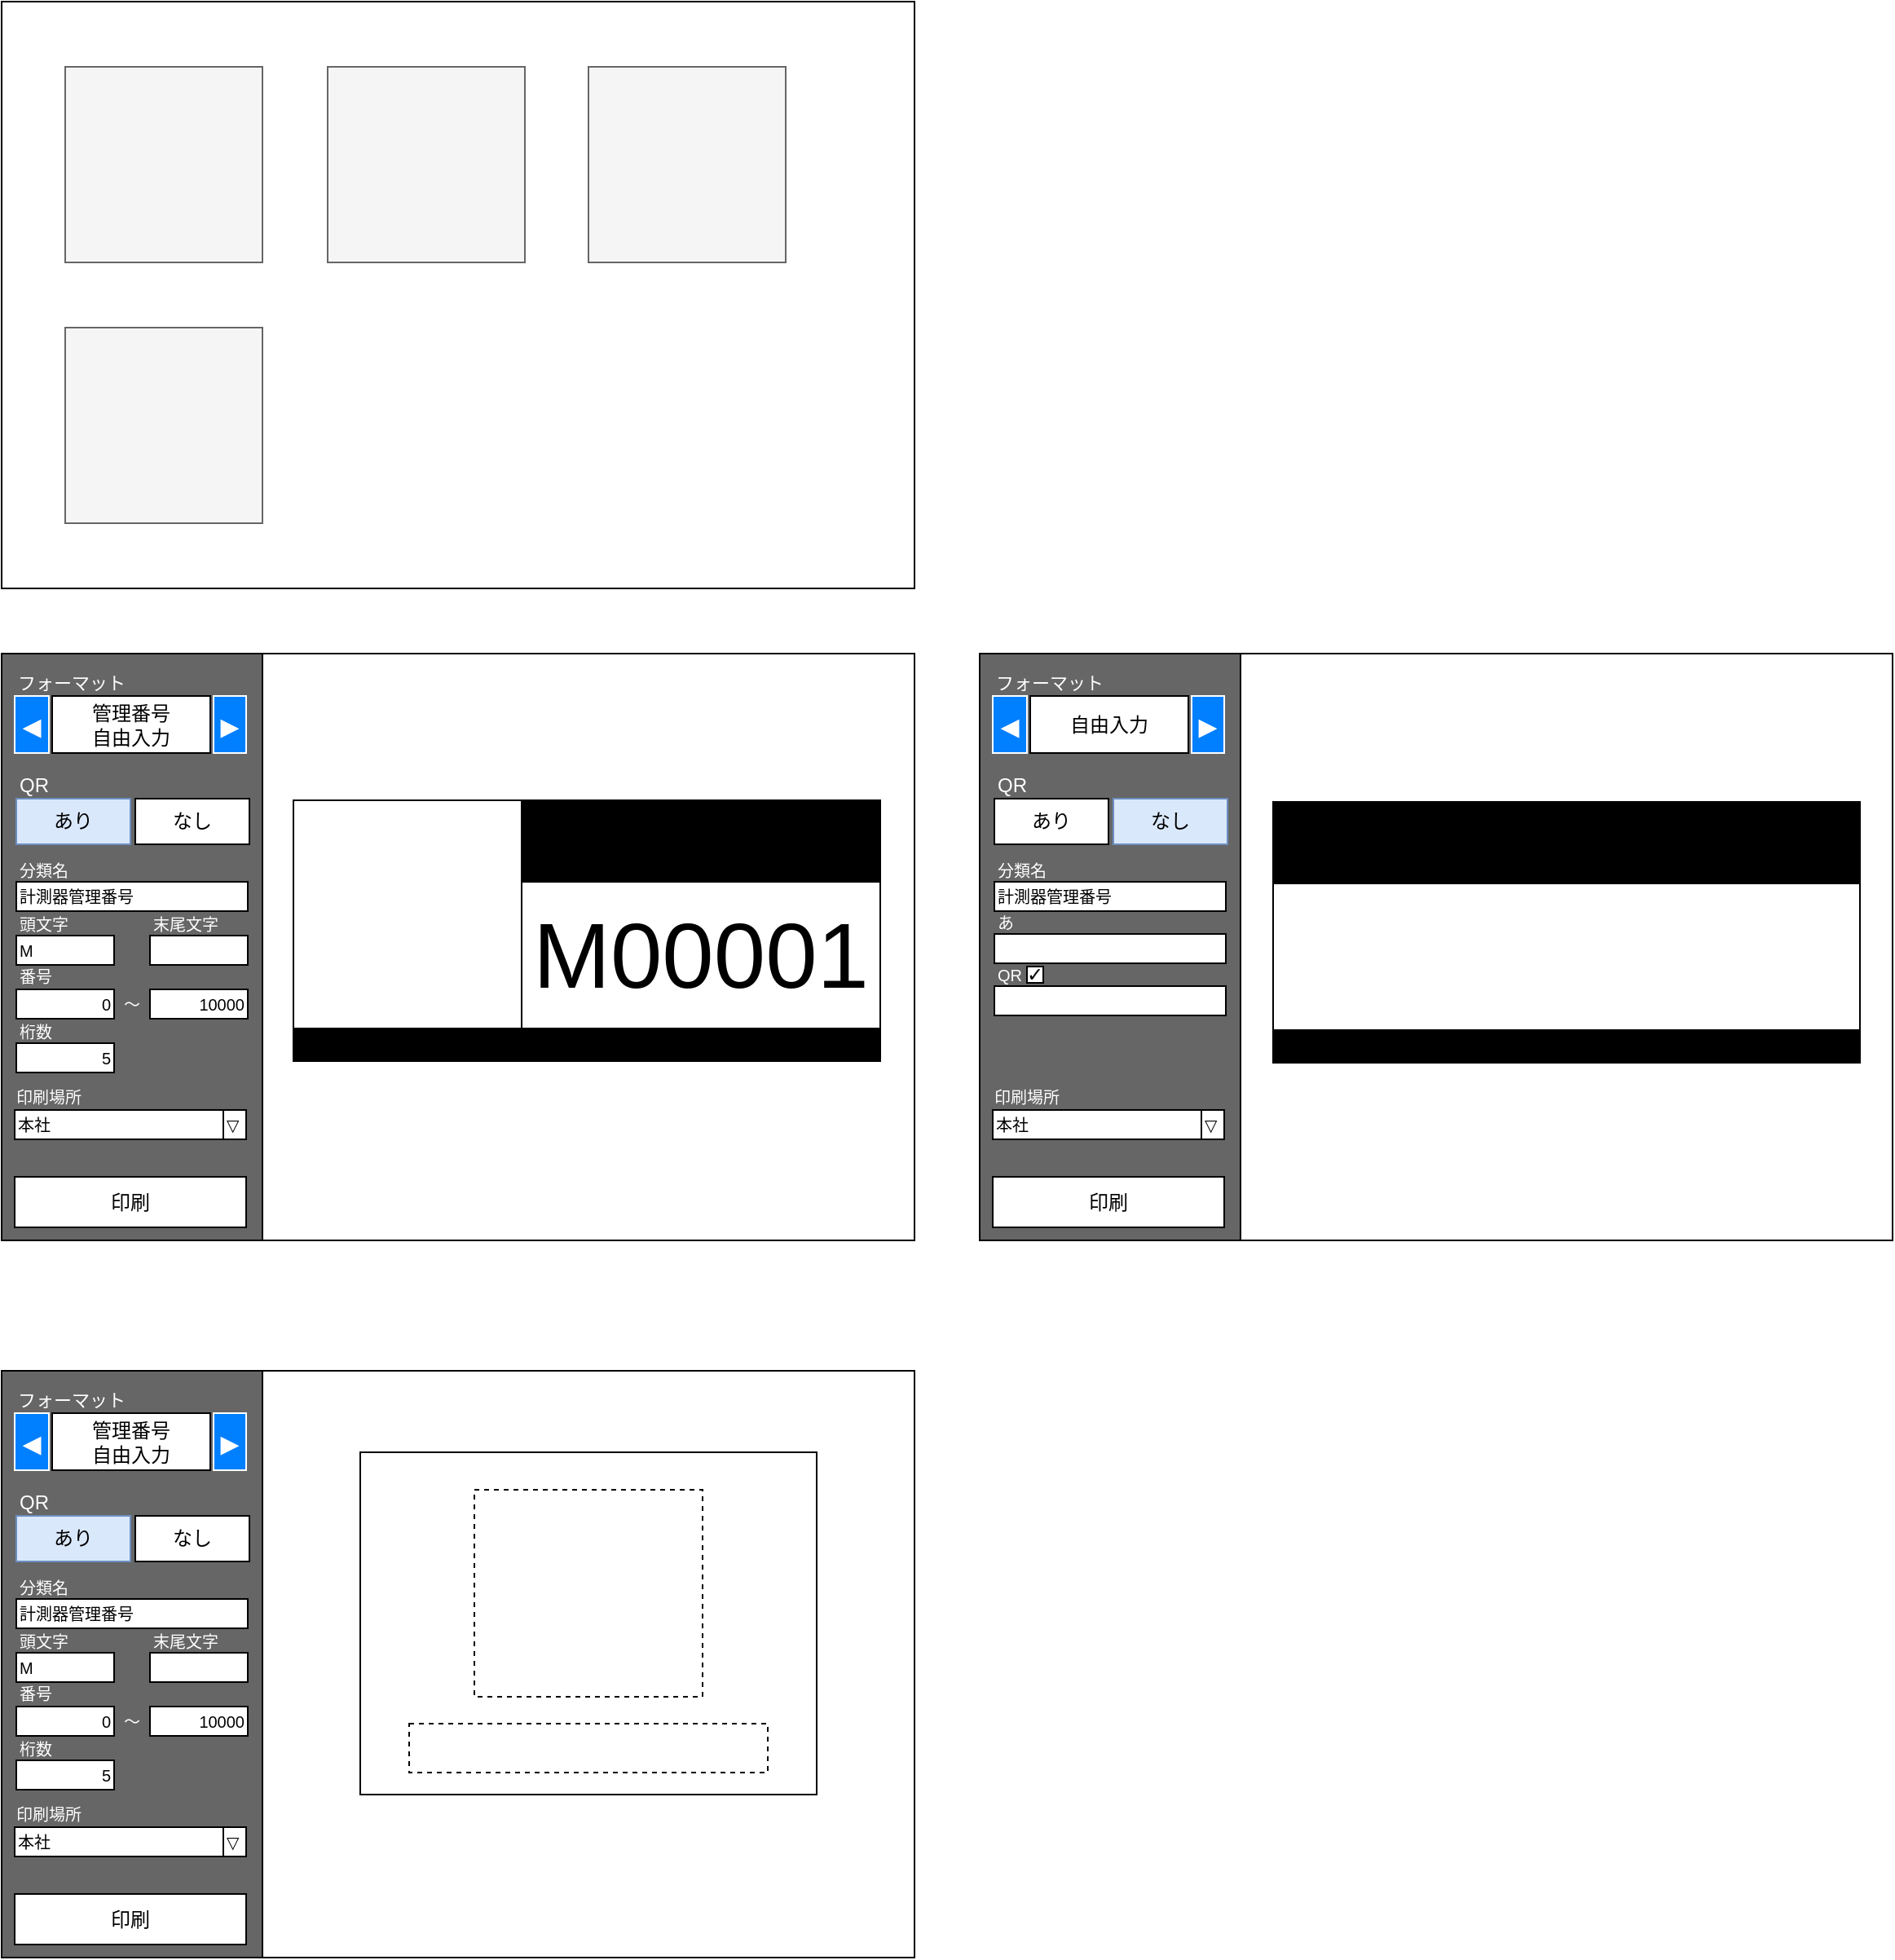 <mxfile version="21.6.8" type="device">
  <diagram name="ページ1" id="Zjsa1qXH8wF4h1OclV0w">
    <mxGraphModel dx="878" dy="2382" grid="1" gridSize="10" guides="1" tooltips="1" connect="1" arrows="1" fold="1" page="1" pageScale="1" pageWidth="1169" pageHeight="1654" math="0" shadow="0">
      <root>
        <mxCell id="0" />
        <mxCell id="1" parent="0" />
        <mxCell id="ZCIPg29t1kJNbqst2Q6c-1" value="" style="rounded=0;whiteSpace=wrap;html=1;container=1;" vertex="1" parent="1">
          <mxGeometry x="40" y="40" width="560" height="360" as="geometry" />
        </mxCell>
        <mxCell id="ZCIPg29t1kJNbqst2Q6c-3" value="" style="rounded=0;whiteSpace=wrap;html=1;container=1;fillColor=#666666;" vertex="1" parent="ZCIPg29t1kJNbqst2Q6c-1">
          <mxGeometry width="160" height="360" as="geometry" />
        </mxCell>
        <mxCell id="ZCIPg29t1kJNbqst2Q6c-4" value="管理番号&lt;br&gt;自由入力" style="rounded=0;whiteSpace=wrap;html=1;" vertex="1" parent="ZCIPg29t1kJNbqst2Q6c-3">
          <mxGeometry x="31" y="26" width="97" height="35" as="geometry" />
        </mxCell>
        <mxCell id="ZCIPg29t1kJNbqst2Q6c-5" value="◀" style="rounded=0;whiteSpace=wrap;html=1;fillColor=#007FFF;strokeColor=#FFFFFF;fontColor=#FFFFFF;fontSize=15;" vertex="1" parent="ZCIPg29t1kJNbqst2Q6c-3">
          <mxGeometry x="8" y="26" width="21" height="35" as="geometry" />
        </mxCell>
        <mxCell id="ZCIPg29t1kJNbqst2Q6c-6" value="▶" style="rounded=0;whiteSpace=wrap;html=1;fillColor=#007FFF;strokeColor=#FFFFFF;fontColor=#FFFFFF;fontSize=15;" vertex="1" parent="ZCIPg29t1kJNbqst2Q6c-3">
          <mxGeometry x="130" y="26" width="20" height="35" as="geometry" />
        </mxCell>
        <mxCell id="ZCIPg29t1kJNbqst2Q6c-12" value="印刷" style="rounded=0;whiteSpace=wrap;html=1;" vertex="1" parent="ZCIPg29t1kJNbqst2Q6c-3">
          <mxGeometry x="8" y="321" width="142" height="31" as="geometry" />
        </mxCell>
        <mxCell id="ZCIPg29t1kJNbqst2Q6c-13" value="印刷場所" style="text;html=1;strokeColor=none;fillColor=none;align=left;verticalAlign=middle;whiteSpace=wrap;rounded=0;fontColor=#FFFFFF;fontSize=10;" vertex="1" parent="ZCIPg29t1kJNbqst2Q6c-3">
          <mxGeometry x="7" y="264" width="72" height="16" as="geometry" />
        </mxCell>
        <mxCell id="ZCIPg29t1kJNbqst2Q6c-14" value="本社" style="rounded=0;whiteSpace=wrap;html=1;fontSize=10;align=left;" vertex="1" parent="ZCIPg29t1kJNbqst2Q6c-3">
          <mxGeometry x="8" y="280" width="142" height="18" as="geometry" />
        </mxCell>
        <mxCell id="ZCIPg29t1kJNbqst2Q6c-15" value="▽" style="rounded=0;whiteSpace=wrap;html=1;fontSize=10;align=left;" vertex="1" parent="ZCIPg29t1kJNbqst2Q6c-3">
          <mxGeometry x="136" y="280" width="14" height="18" as="geometry" />
        </mxCell>
        <mxCell id="ZCIPg29t1kJNbqst2Q6c-37" value="フォーマット" style="text;html=1;strokeColor=none;fillColor=none;align=left;verticalAlign=middle;whiteSpace=wrap;rounded=0;fontColor=#FFFFFF;fontSize=11;" vertex="1" parent="ZCIPg29t1kJNbqst2Q6c-3">
          <mxGeometry x="8" y="10" width="92" height="16" as="geometry" />
        </mxCell>
        <mxCell id="ZCIPg29t1kJNbqst2Q6c-11" value="" style="rounded=0;whiteSpace=wrap;html=1;fillColor=#666666;strokeColor=none;container=0;recursiveResize=0;" vertex="1" parent="ZCIPg29t1kJNbqst2Q6c-3">
          <mxGeometry x="9" y="126" width="142" height="138" as="geometry" />
        </mxCell>
        <mxCell id="ZCIPg29t1kJNbqst2Q6c-30" value="分類名" style="text;html=1;strokeColor=none;fillColor=none;align=left;verticalAlign=middle;whiteSpace=wrap;rounded=0;fontColor=#FFFFFF;fontSize=10;" vertex="1" parent="ZCIPg29t1kJNbqst2Q6c-11">
          <mxGeometry width="40" height="14" as="geometry" />
        </mxCell>
        <mxCell id="ZCIPg29t1kJNbqst2Q6c-31" value="計測器管理番号" style="rounded=0;whiteSpace=wrap;html=1;fontSize=10;align=left;" vertex="1" parent="ZCIPg29t1kJNbqst2Q6c-11">
          <mxGeometry y="14" width="142" height="18" as="geometry" />
        </mxCell>
        <mxCell id="ZCIPg29t1kJNbqst2Q6c-33" value="頭文字" style="text;html=1;strokeColor=none;fillColor=none;align=left;verticalAlign=middle;whiteSpace=wrap;rounded=0;fontColor=#FFFFFF;fontSize=10;" vertex="1" parent="ZCIPg29t1kJNbqst2Q6c-11">
          <mxGeometry y="32" width="40" height="15" as="geometry" />
        </mxCell>
        <mxCell id="ZCIPg29t1kJNbqst2Q6c-34" value="M" style="rounded=0;whiteSpace=wrap;html=1;fontSize=10;align=left;" vertex="1" parent="ZCIPg29t1kJNbqst2Q6c-11">
          <mxGeometry y="47" width="60" height="18" as="geometry" />
        </mxCell>
        <mxCell id="ZCIPg29t1kJNbqst2Q6c-39" value="末尾文字" style="text;html=1;strokeColor=none;fillColor=none;align=left;verticalAlign=middle;whiteSpace=wrap;rounded=0;fontColor=#FFFFFF;fontSize=10;" vertex="1" parent="ZCIPg29t1kJNbqst2Q6c-11">
          <mxGeometry x="82" y="32" width="58" height="15" as="geometry" />
        </mxCell>
        <mxCell id="ZCIPg29t1kJNbqst2Q6c-40" value="" style="rounded=0;whiteSpace=wrap;html=1;fontSize=10;align=left;" vertex="1" parent="ZCIPg29t1kJNbqst2Q6c-11">
          <mxGeometry x="82" y="47" width="60" height="18" as="geometry" />
        </mxCell>
        <mxCell id="ZCIPg29t1kJNbqst2Q6c-41" value="0" style="rounded=0;whiteSpace=wrap;html=1;fontSize=10;align=right;" vertex="1" parent="ZCIPg29t1kJNbqst2Q6c-11">
          <mxGeometry y="80" width="60" height="18" as="geometry" />
        </mxCell>
        <mxCell id="ZCIPg29t1kJNbqst2Q6c-42" value="番号" style="text;html=1;strokeColor=none;fillColor=none;align=left;verticalAlign=middle;whiteSpace=wrap;rounded=0;fontColor=#FFFFFF;fontSize=10;" vertex="1" parent="ZCIPg29t1kJNbqst2Q6c-11">
          <mxGeometry y="65" width="30" height="14" as="geometry" />
        </mxCell>
        <mxCell id="ZCIPg29t1kJNbqst2Q6c-43" value="10000" style="rounded=0;whiteSpace=wrap;html=1;fontSize=10;align=right;" vertex="1" parent="ZCIPg29t1kJNbqst2Q6c-11">
          <mxGeometry x="82" y="80" width="60" height="18" as="geometry" />
        </mxCell>
        <mxCell id="ZCIPg29t1kJNbqst2Q6c-45" value="～" style="text;html=1;strokeColor=none;fillColor=none;align=center;verticalAlign=middle;whiteSpace=wrap;rounded=0;fontColor=#FFFFFF;fontSize=10;" vertex="1" parent="ZCIPg29t1kJNbqst2Q6c-11">
          <mxGeometry x="60" y="81" width="22" height="16" as="geometry" />
        </mxCell>
        <mxCell id="ZCIPg29t1kJNbqst2Q6c-46" value="桁数" style="text;html=1;strokeColor=none;fillColor=none;align=left;verticalAlign=middle;whiteSpace=wrap;rounded=0;fontColor=#FFFFFF;fontSize=10;" vertex="1" parent="ZCIPg29t1kJNbqst2Q6c-11">
          <mxGeometry y="98" width="30" height="15" as="geometry" />
        </mxCell>
        <mxCell id="ZCIPg29t1kJNbqst2Q6c-47" value="5" style="rounded=0;whiteSpace=wrap;html=1;fontSize=10;align=right;" vertex="1" parent="ZCIPg29t1kJNbqst2Q6c-11">
          <mxGeometry y="113" width="60" height="18" as="geometry" />
        </mxCell>
        <mxCell id="ZCIPg29t1kJNbqst2Q6c-8" value="あり" style="rounded=0;whiteSpace=wrap;html=1;fillColor=#dae8fc;strokeColor=#6c8ebf;" vertex="1" parent="ZCIPg29t1kJNbqst2Q6c-3">
          <mxGeometry x="9" y="89" width="70" height="28" as="geometry" />
        </mxCell>
        <mxCell id="ZCIPg29t1kJNbqst2Q6c-9" value="なし" style="rounded=0;whiteSpace=wrap;html=1;" vertex="1" parent="ZCIPg29t1kJNbqst2Q6c-3">
          <mxGeometry x="82" y="89" width="70" height="28" as="geometry" />
        </mxCell>
        <mxCell id="ZCIPg29t1kJNbqst2Q6c-7" value="QR" style="text;html=1;strokeColor=none;fillColor=none;align=left;verticalAlign=middle;whiteSpace=wrap;rounded=0;fontColor=#FFFFFF;" vertex="1" parent="ZCIPg29t1kJNbqst2Q6c-3">
          <mxGeometry x="9" y="73" width="30" height="16" as="geometry" />
        </mxCell>
        <mxCell id="ZCIPg29t1kJNbqst2Q6c-36" value="" style="rounded=0;whiteSpace=wrap;html=1;container=1;" vertex="1" parent="ZCIPg29t1kJNbqst2Q6c-1">
          <mxGeometry x="179" y="90" width="360" height="160" as="geometry" />
        </mxCell>
        <mxCell id="ZCIPg29t1kJNbqst2Q6c-84" value="" style="rounded=0;whiteSpace=wrap;html=1;container=0;fillColor=#000000;" vertex="1" parent="ZCIPg29t1kJNbqst2Q6c-36">
          <mxGeometry x="140" y="0.994" width="220" height="48.697" as="geometry" />
        </mxCell>
        <mxCell id="ZCIPg29t1kJNbqst2Q6c-85" value="" style="rounded=0;whiteSpace=wrap;html=1;container=0;strokeColor=#000000;fillColor=#000000;" vertex="1" parent="ZCIPg29t1kJNbqst2Q6c-36">
          <mxGeometry y="140" width="360" height="20" as="geometry" />
        </mxCell>
        <mxCell id="ZCIPg29t1kJNbqst2Q6c-86" value="M00001" style="rounded=0;whiteSpace=wrap;html=1;container=0;fontSize=57;" vertex="1" parent="ZCIPg29t1kJNbqst2Q6c-36">
          <mxGeometry x="140" y="50" width="220" height="90" as="geometry" />
        </mxCell>
        <mxCell id="ZCIPg29t1kJNbqst2Q6c-58" value="" style="rounded=0;whiteSpace=wrap;html=1;container=1;" vertex="1" parent="1">
          <mxGeometry x="640" y="40" width="560" height="360" as="geometry" />
        </mxCell>
        <mxCell id="ZCIPg29t1kJNbqst2Q6c-59" value="" style="rounded=0;whiteSpace=wrap;html=1;container=1;fillColor=#666666;" vertex="1" parent="ZCIPg29t1kJNbqst2Q6c-58">
          <mxGeometry width="160" height="360" as="geometry" />
        </mxCell>
        <mxCell id="ZCIPg29t1kJNbqst2Q6c-60" value="自由入力" style="rounded=0;whiteSpace=wrap;html=1;" vertex="1" parent="ZCIPg29t1kJNbqst2Q6c-59">
          <mxGeometry x="31" y="26" width="97" height="35" as="geometry" />
        </mxCell>
        <mxCell id="ZCIPg29t1kJNbqst2Q6c-61" value="◀" style="rounded=0;whiteSpace=wrap;html=1;fillColor=#007FFF;strokeColor=#FFFFFF;fontColor=#FFFFFF;fontSize=15;" vertex="1" parent="ZCIPg29t1kJNbqst2Q6c-59">
          <mxGeometry x="8" y="26" width="21" height="35" as="geometry" />
        </mxCell>
        <mxCell id="ZCIPg29t1kJNbqst2Q6c-62" value="▶" style="rounded=0;whiteSpace=wrap;html=1;fillColor=#007FFF;strokeColor=#FFFFFF;fontColor=#FFFFFF;fontSize=15;" vertex="1" parent="ZCIPg29t1kJNbqst2Q6c-59">
          <mxGeometry x="130" y="26" width="20" height="35" as="geometry" />
        </mxCell>
        <mxCell id="ZCIPg29t1kJNbqst2Q6c-63" value="印刷" style="rounded=0;whiteSpace=wrap;html=1;" vertex="1" parent="ZCIPg29t1kJNbqst2Q6c-59">
          <mxGeometry x="8" y="321" width="142" height="31" as="geometry" />
        </mxCell>
        <mxCell id="ZCIPg29t1kJNbqst2Q6c-64" value="印刷場所" style="text;html=1;strokeColor=none;fillColor=none;align=left;verticalAlign=middle;whiteSpace=wrap;rounded=0;fontColor=#FFFFFF;fontSize=10;" vertex="1" parent="ZCIPg29t1kJNbqst2Q6c-59">
          <mxGeometry x="7" y="264" width="72" height="16" as="geometry" />
        </mxCell>
        <mxCell id="ZCIPg29t1kJNbqst2Q6c-65" value="本社" style="rounded=0;whiteSpace=wrap;html=1;fontSize=10;align=left;" vertex="1" parent="ZCIPg29t1kJNbqst2Q6c-59">
          <mxGeometry x="8" y="280" width="142" height="18" as="geometry" />
        </mxCell>
        <mxCell id="ZCIPg29t1kJNbqst2Q6c-66" value="▽" style="rounded=0;whiteSpace=wrap;html=1;fontSize=10;align=left;" vertex="1" parent="ZCIPg29t1kJNbqst2Q6c-59">
          <mxGeometry x="136" y="280" width="14" height="18" as="geometry" />
        </mxCell>
        <mxCell id="ZCIPg29t1kJNbqst2Q6c-67" value="フォーマット" style="text;html=1;strokeColor=none;fillColor=none;align=left;verticalAlign=middle;whiteSpace=wrap;rounded=0;fontColor=#FFFFFF;fontSize=11;" vertex="1" parent="ZCIPg29t1kJNbqst2Q6c-59">
          <mxGeometry x="8" y="10" width="92" height="16" as="geometry" />
        </mxCell>
        <mxCell id="ZCIPg29t1kJNbqst2Q6c-68" value="" style="rounded=0;whiteSpace=wrap;html=1;fillColor=#666666;strokeColor=none;container=0;recursiveResize=0;" vertex="1" parent="ZCIPg29t1kJNbqst2Q6c-59">
          <mxGeometry x="9" y="126" width="142" height="138" as="geometry" />
        </mxCell>
        <mxCell id="ZCIPg29t1kJNbqst2Q6c-69" value="分類名" style="text;html=1;strokeColor=none;fillColor=none;align=left;verticalAlign=middle;whiteSpace=wrap;rounded=0;fontColor=#FFFFFF;fontSize=10;" vertex="1" parent="ZCIPg29t1kJNbqst2Q6c-68">
          <mxGeometry width="40" height="14" as="geometry" />
        </mxCell>
        <mxCell id="ZCIPg29t1kJNbqst2Q6c-70" value="計測器管理番号" style="rounded=0;whiteSpace=wrap;html=1;fontSize=10;align=left;" vertex="1" parent="ZCIPg29t1kJNbqst2Q6c-68">
          <mxGeometry y="14" width="142" height="18" as="geometry" />
        </mxCell>
        <mxCell id="ZCIPg29t1kJNbqst2Q6c-93" value="あ" style="text;html=1;strokeColor=none;fillColor=none;align=left;verticalAlign=middle;whiteSpace=wrap;rounded=0;fontColor=#FFFFFF;fontSize=10;" vertex="1" parent="ZCIPg29t1kJNbqst2Q6c-68">
          <mxGeometry y="32" width="40" height="14" as="geometry" />
        </mxCell>
        <mxCell id="ZCIPg29t1kJNbqst2Q6c-94" value="" style="rounded=0;whiteSpace=wrap;html=1;fontSize=10;align=left;" vertex="1" parent="ZCIPg29t1kJNbqst2Q6c-68">
          <mxGeometry y="46" width="142" height="18" as="geometry" />
        </mxCell>
        <mxCell id="ZCIPg29t1kJNbqst2Q6c-95" value="✓" style="rounded=0;whiteSpace=wrap;html=1;" vertex="1" parent="ZCIPg29t1kJNbqst2Q6c-68">
          <mxGeometry x="20" y="66" width="10" height="10" as="geometry" />
        </mxCell>
        <mxCell id="ZCIPg29t1kJNbqst2Q6c-96" value="QR" style="text;html=1;strokeColor=none;fillColor=none;align=left;verticalAlign=middle;whiteSpace=wrap;rounded=0;fontColor=#FFFFFF;fontSize=10;" vertex="1" parent="ZCIPg29t1kJNbqst2Q6c-68">
          <mxGeometry y="64" width="20" height="14" as="geometry" />
        </mxCell>
        <mxCell id="ZCIPg29t1kJNbqst2Q6c-97" value="" style="rounded=0;whiteSpace=wrap;html=1;fontSize=10;align=left;" vertex="1" parent="ZCIPg29t1kJNbqst2Q6c-68">
          <mxGeometry y="78" width="142" height="18" as="geometry" />
        </mxCell>
        <mxCell id="ZCIPg29t1kJNbqst2Q6c-81" value="あり" style="rounded=0;whiteSpace=wrap;html=1;" vertex="1" parent="ZCIPg29t1kJNbqst2Q6c-59">
          <mxGeometry x="9" y="89" width="70" height="28" as="geometry" />
        </mxCell>
        <mxCell id="ZCIPg29t1kJNbqst2Q6c-82" value="なし" style="rounded=0;whiteSpace=wrap;html=1;fillColor=#dae8fc;strokeColor=#6c8ebf;" vertex="1" parent="ZCIPg29t1kJNbqst2Q6c-59">
          <mxGeometry x="82" y="89" width="70" height="28" as="geometry" />
        </mxCell>
        <mxCell id="ZCIPg29t1kJNbqst2Q6c-83" value="QR" style="text;html=1;strokeColor=none;fillColor=none;align=left;verticalAlign=middle;whiteSpace=wrap;rounded=0;fontColor=#FFFFFF;" vertex="1" parent="ZCIPg29t1kJNbqst2Q6c-59">
          <mxGeometry x="9" y="73" width="30" height="16" as="geometry" />
        </mxCell>
        <mxCell id="ZCIPg29t1kJNbqst2Q6c-98" value="" style="rounded=0;whiteSpace=wrap;html=1;container=1;" vertex="1" parent="ZCIPg29t1kJNbqst2Q6c-58">
          <mxGeometry x="180" y="90.99" width="360" height="160" as="geometry" />
        </mxCell>
        <mxCell id="ZCIPg29t1kJNbqst2Q6c-99" value="" style="rounded=0;whiteSpace=wrap;html=1;container=0;fillColor=#000000;" vertex="1" parent="ZCIPg29t1kJNbqst2Q6c-98">
          <mxGeometry y="0.99" width="360" height="48.7" as="geometry" />
        </mxCell>
        <mxCell id="ZCIPg29t1kJNbqst2Q6c-100" value="" style="rounded=0;whiteSpace=wrap;html=1;container=0;strokeColor=#000000;fillColor=#000000;" vertex="1" parent="ZCIPg29t1kJNbqst2Q6c-98">
          <mxGeometry y="140" width="360" height="20" as="geometry" />
        </mxCell>
        <mxCell id="ZCIPg29t1kJNbqst2Q6c-101" value="" style="rounded=0;whiteSpace=wrap;html=1;container=0;fontSize=57;" vertex="1" parent="ZCIPg29t1kJNbqst2Q6c-98">
          <mxGeometry y="50" width="360" height="90" as="geometry" />
        </mxCell>
        <mxCell id="ZCIPg29t1kJNbqst2Q6c-88" value="" style="rounded=0;whiteSpace=wrap;html=1;container=1;" vertex="1" parent="1">
          <mxGeometry x="40" y="-360" width="560" height="360" as="geometry" />
        </mxCell>
        <mxCell id="ZCIPg29t1kJNbqst2Q6c-89" value="" style="rounded=0;whiteSpace=wrap;html=1;fillColor=#f5f5f5;fontColor=#333333;strokeColor=#666666;" vertex="1" parent="ZCIPg29t1kJNbqst2Q6c-88">
          <mxGeometry x="39" y="40" width="121" height="120" as="geometry" />
        </mxCell>
        <mxCell id="ZCIPg29t1kJNbqst2Q6c-90" value="" style="rounded=0;whiteSpace=wrap;html=1;fillColor=#f5f5f5;fontColor=#333333;strokeColor=#666666;" vertex="1" parent="ZCIPg29t1kJNbqst2Q6c-88">
          <mxGeometry x="200" y="40" width="121" height="120" as="geometry" />
        </mxCell>
        <mxCell id="ZCIPg29t1kJNbqst2Q6c-91" value="" style="rounded=0;whiteSpace=wrap;html=1;fillColor=#f5f5f5;fontColor=#333333;strokeColor=#666666;" vertex="1" parent="ZCIPg29t1kJNbqst2Q6c-88">
          <mxGeometry x="360" y="40" width="121" height="120" as="geometry" />
        </mxCell>
        <mxCell id="ZCIPg29t1kJNbqst2Q6c-92" value="" style="rounded=0;whiteSpace=wrap;html=1;fillColor=#f5f5f5;fontColor=#333333;strokeColor=#666666;" vertex="1" parent="ZCIPg29t1kJNbqst2Q6c-88">
          <mxGeometry x="39" y="200" width="121" height="120" as="geometry" />
        </mxCell>
        <mxCell id="ZCIPg29t1kJNbqst2Q6c-102" value="" style="rounded=0;whiteSpace=wrap;html=1;container=1;" vertex="1" parent="1">
          <mxGeometry x="40" y="480" width="560" height="360" as="geometry" />
        </mxCell>
        <mxCell id="ZCIPg29t1kJNbqst2Q6c-103" value="" style="rounded=0;whiteSpace=wrap;html=1;container=1;fillColor=#666666;" vertex="1" parent="ZCIPg29t1kJNbqst2Q6c-102">
          <mxGeometry width="160" height="360" as="geometry" />
        </mxCell>
        <mxCell id="ZCIPg29t1kJNbqst2Q6c-104" value="管理番号&lt;br&gt;自由入力" style="rounded=0;whiteSpace=wrap;html=1;" vertex="1" parent="ZCIPg29t1kJNbqst2Q6c-103">
          <mxGeometry x="31" y="26" width="97" height="35" as="geometry" />
        </mxCell>
        <mxCell id="ZCIPg29t1kJNbqst2Q6c-105" value="◀" style="rounded=0;whiteSpace=wrap;html=1;fillColor=#007FFF;strokeColor=#FFFFFF;fontColor=#FFFFFF;fontSize=15;" vertex="1" parent="ZCIPg29t1kJNbqst2Q6c-103">
          <mxGeometry x="8" y="26" width="21" height="35" as="geometry" />
        </mxCell>
        <mxCell id="ZCIPg29t1kJNbqst2Q6c-106" value="▶" style="rounded=0;whiteSpace=wrap;html=1;fillColor=#007FFF;strokeColor=#FFFFFF;fontColor=#FFFFFF;fontSize=15;" vertex="1" parent="ZCIPg29t1kJNbqst2Q6c-103">
          <mxGeometry x="130" y="26" width="20" height="35" as="geometry" />
        </mxCell>
        <mxCell id="ZCIPg29t1kJNbqst2Q6c-107" value="印刷" style="rounded=0;whiteSpace=wrap;html=1;" vertex="1" parent="ZCIPg29t1kJNbqst2Q6c-103">
          <mxGeometry x="8" y="321" width="142" height="31" as="geometry" />
        </mxCell>
        <mxCell id="ZCIPg29t1kJNbqst2Q6c-108" value="印刷場所" style="text;html=1;strokeColor=none;fillColor=none;align=left;verticalAlign=middle;whiteSpace=wrap;rounded=0;fontColor=#FFFFFF;fontSize=10;" vertex="1" parent="ZCIPg29t1kJNbqst2Q6c-103">
          <mxGeometry x="7" y="264" width="72" height="16" as="geometry" />
        </mxCell>
        <mxCell id="ZCIPg29t1kJNbqst2Q6c-109" value="本社" style="rounded=0;whiteSpace=wrap;html=1;fontSize=10;align=left;" vertex="1" parent="ZCIPg29t1kJNbqst2Q6c-103">
          <mxGeometry x="8" y="280" width="142" height="18" as="geometry" />
        </mxCell>
        <mxCell id="ZCIPg29t1kJNbqst2Q6c-110" value="▽" style="rounded=0;whiteSpace=wrap;html=1;fontSize=10;align=left;" vertex="1" parent="ZCIPg29t1kJNbqst2Q6c-103">
          <mxGeometry x="136" y="280" width="14" height="18" as="geometry" />
        </mxCell>
        <mxCell id="ZCIPg29t1kJNbqst2Q6c-111" value="フォーマット" style="text;html=1;strokeColor=none;fillColor=none;align=left;verticalAlign=middle;whiteSpace=wrap;rounded=0;fontColor=#FFFFFF;fontSize=11;" vertex="1" parent="ZCIPg29t1kJNbqst2Q6c-103">
          <mxGeometry x="8" y="10" width="92" height="16" as="geometry" />
        </mxCell>
        <mxCell id="ZCIPg29t1kJNbqst2Q6c-112" value="" style="rounded=0;whiteSpace=wrap;html=1;fillColor=#666666;strokeColor=none;container=0;recursiveResize=0;" vertex="1" parent="ZCIPg29t1kJNbqst2Q6c-103">
          <mxGeometry x="9" y="126" width="142" height="138" as="geometry" />
        </mxCell>
        <mxCell id="ZCIPg29t1kJNbqst2Q6c-113" value="分類名" style="text;html=1;strokeColor=none;fillColor=none;align=left;verticalAlign=middle;whiteSpace=wrap;rounded=0;fontColor=#FFFFFF;fontSize=10;" vertex="1" parent="ZCIPg29t1kJNbqst2Q6c-112">
          <mxGeometry width="40" height="14" as="geometry" />
        </mxCell>
        <mxCell id="ZCIPg29t1kJNbqst2Q6c-114" value="計測器管理番号" style="rounded=0;whiteSpace=wrap;html=1;fontSize=10;align=left;" vertex="1" parent="ZCIPg29t1kJNbqst2Q6c-112">
          <mxGeometry y="14" width="142" height="18" as="geometry" />
        </mxCell>
        <mxCell id="ZCIPg29t1kJNbqst2Q6c-115" value="頭文字" style="text;html=1;strokeColor=none;fillColor=none;align=left;verticalAlign=middle;whiteSpace=wrap;rounded=0;fontColor=#FFFFFF;fontSize=10;" vertex="1" parent="ZCIPg29t1kJNbqst2Q6c-112">
          <mxGeometry y="32" width="40" height="15" as="geometry" />
        </mxCell>
        <mxCell id="ZCIPg29t1kJNbqst2Q6c-116" value="M" style="rounded=0;whiteSpace=wrap;html=1;fontSize=10;align=left;" vertex="1" parent="ZCIPg29t1kJNbqst2Q6c-112">
          <mxGeometry y="47" width="60" height="18" as="geometry" />
        </mxCell>
        <mxCell id="ZCIPg29t1kJNbqst2Q6c-117" value="末尾文字" style="text;html=1;strokeColor=none;fillColor=none;align=left;verticalAlign=middle;whiteSpace=wrap;rounded=0;fontColor=#FFFFFF;fontSize=10;" vertex="1" parent="ZCIPg29t1kJNbqst2Q6c-112">
          <mxGeometry x="82" y="32" width="58" height="15" as="geometry" />
        </mxCell>
        <mxCell id="ZCIPg29t1kJNbqst2Q6c-118" value="" style="rounded=0;whiteSpace=wrap;html=1;fontSize=10;align=left;" vertex="1" parent="ZCIPg29t1kJNbqst2Q6c-112">
          <mxGeometry x="82" y="47" width="60" height="18" as="geometry" />
        </mxCell>
        <mxCell id="ZCIPg29t1kJNbqst2Q6c-119" value="0" style="rounded=0;whiteSpace=wrap;html=1;fontSize=10;align=right;" vertex="1" parent="ZCIPg29t1kJNbqst2Q6c-112">
          <mxGeometry y="80" width="60" height="18" as="geometry" />
        </mxCell>
        <mxCell id="ZCIPg29t1kJNbqst2Q6c-120" value="番号" style="text;html=1;strokeColor=none;fillColor=none;align=left;verticalAlign=middle;whiteSpace=wrap;rounded=0;fontColor=#FFFFFF;fontSize=10;" vertex="1" parent="ZCIPg29t1kJNbqst2Q6c-112">
          <mxGeometry y="65" width="30" height="14" as="geometry" />
        </mxCell>
        <mxCell id="ZCIPg29t1kJNbqst2Q6c-121" value="10000" style="rounded=0;whiteSpace=wrap;html=1;fontSize=10;align=right;" vertex="1" parent="ZCIPg29t1kJNbqst2Q6c-112">
          <mxGeometry x="82" y="80" width="60" height="18" as="geometry" />
        </mxCell>
        <mxCell id="ZCIPg29t1kJNbqst2Q6c-122" value="～" style="text;html=1;strokeColor=none;fillColor=none;align=center;verticalAlign=middle;whiteSpace=wrap;rounded=0;fontColor=#FFFFFF;fontSize=10;" vertex="1" parent="ZCIPg29t1kJNbqst2Q6c-112">
          <mxGeometry x="60" y="81" width="22" height="16" as="geometry" />
        </mxCell>
        <mxCell id="ZCIPg29t1kJNbqst2Q6c-123" value="桁数" style="text;html=1;strokeColor=none;fillColor=none;align=left;verticalAlign=middle;whiteSpace=wrap;rounded=0;fontColor=#FFFFFF;fontSize=10;" vertex="1" parent="ZCIPg29t1kJNbqst2Q6c-112">
          <mxGeometry y="98" width="30" height="15" as="geometry" />
        </mxCell>
        <mxCell id="ZCIPg29t1kJNbqst2Q6c-124" value="5" style="rounded=0;whiteSpace=wrap;html=1;fontSize=10;align=right;" vertex="1" parent="ZCIPg29t1kJNbqst2Q6c-112">
          <mxGeometry y="113" width="60" height="18" as="geometry" />
        </mxCell>
        <mxCell id="ZCIPg29t1kJNbqst2Q6c-125" value="あり" style="rounded=0;whiteSpace=wrap;html=1;fillColor=#dae8fc;strokeColor=#6c8ebf;" vertex="1" parent="ZCIPg29t1kJNbqst2Q6c-103">
          <mxGeometry x="9" y="89" width="70" height="28" as="geometry" />
        </mxCell>
        <mxCell id="ZCIPg29t1kJNbqst2Q6c-126" value="なし" style="rounded=0;whiteSpace=wrap;html=1;" vertex="1" parent="ZCIPg29t1kJNbqst2Q6c-103">
          <mxGeometry x="82" y="89" width="70" height="28" as="geometry" />
        </mxCell>
        <mxCell id="ZCIPg29t1kJNbqst2Q6c-127" value="QR" style="text;html=1;strokeColor=none;fillColor=none;align=left;verticalAlign=middle;whiteSpace=wrap;rounded=0;fontColor=#FFFFFF;" vertex="1" parent="ZCIPg29t1kJNbqst2Q6c-103">
          <mxGeometry x="9" y="73" width="30" height="16" as="geometry" />
        </mxCell>
        <mxCell id="ZCIPg29t1kJNbqst2Q6c-128" value="" style="rounded=0;whiteSpace=wrap;html=1;container=1;" vertex="1" parent="ZCIPg29t1kJNbqst2Q6c-102">
          <mxGeometry x="220" y="50" width="280" height="210" as="geometry" />
        </mxCell>
        <mxCell id="ZCIPg29t1kJNbqst2Q6c-132" value="" style="rounded=0;whiteSpace=wrap;html=1;dashed=1;" vertex="1" parent="ZCIPg29t1kJNbqst2Q6c-128">
          <mxGeometry x="70" y="23" width="140" height="127" as="geometry" />
        </mxCell>
        <mxCell id="ZCIPg29t1kJNbqst2Q6c-133" value="" style="rounded=0;whiteSpace=wrap;html=1;dashed=1;" vertex="1" parent="ZCIPg29t1kJNbqst2Q6c-128">
          <mxGeometry x="30" y="166.5" width="220" height="30" as="geometry" />
        </mxCell>
      </root>
    </mxGraphModel>
  </diagram>
</mxfile>
